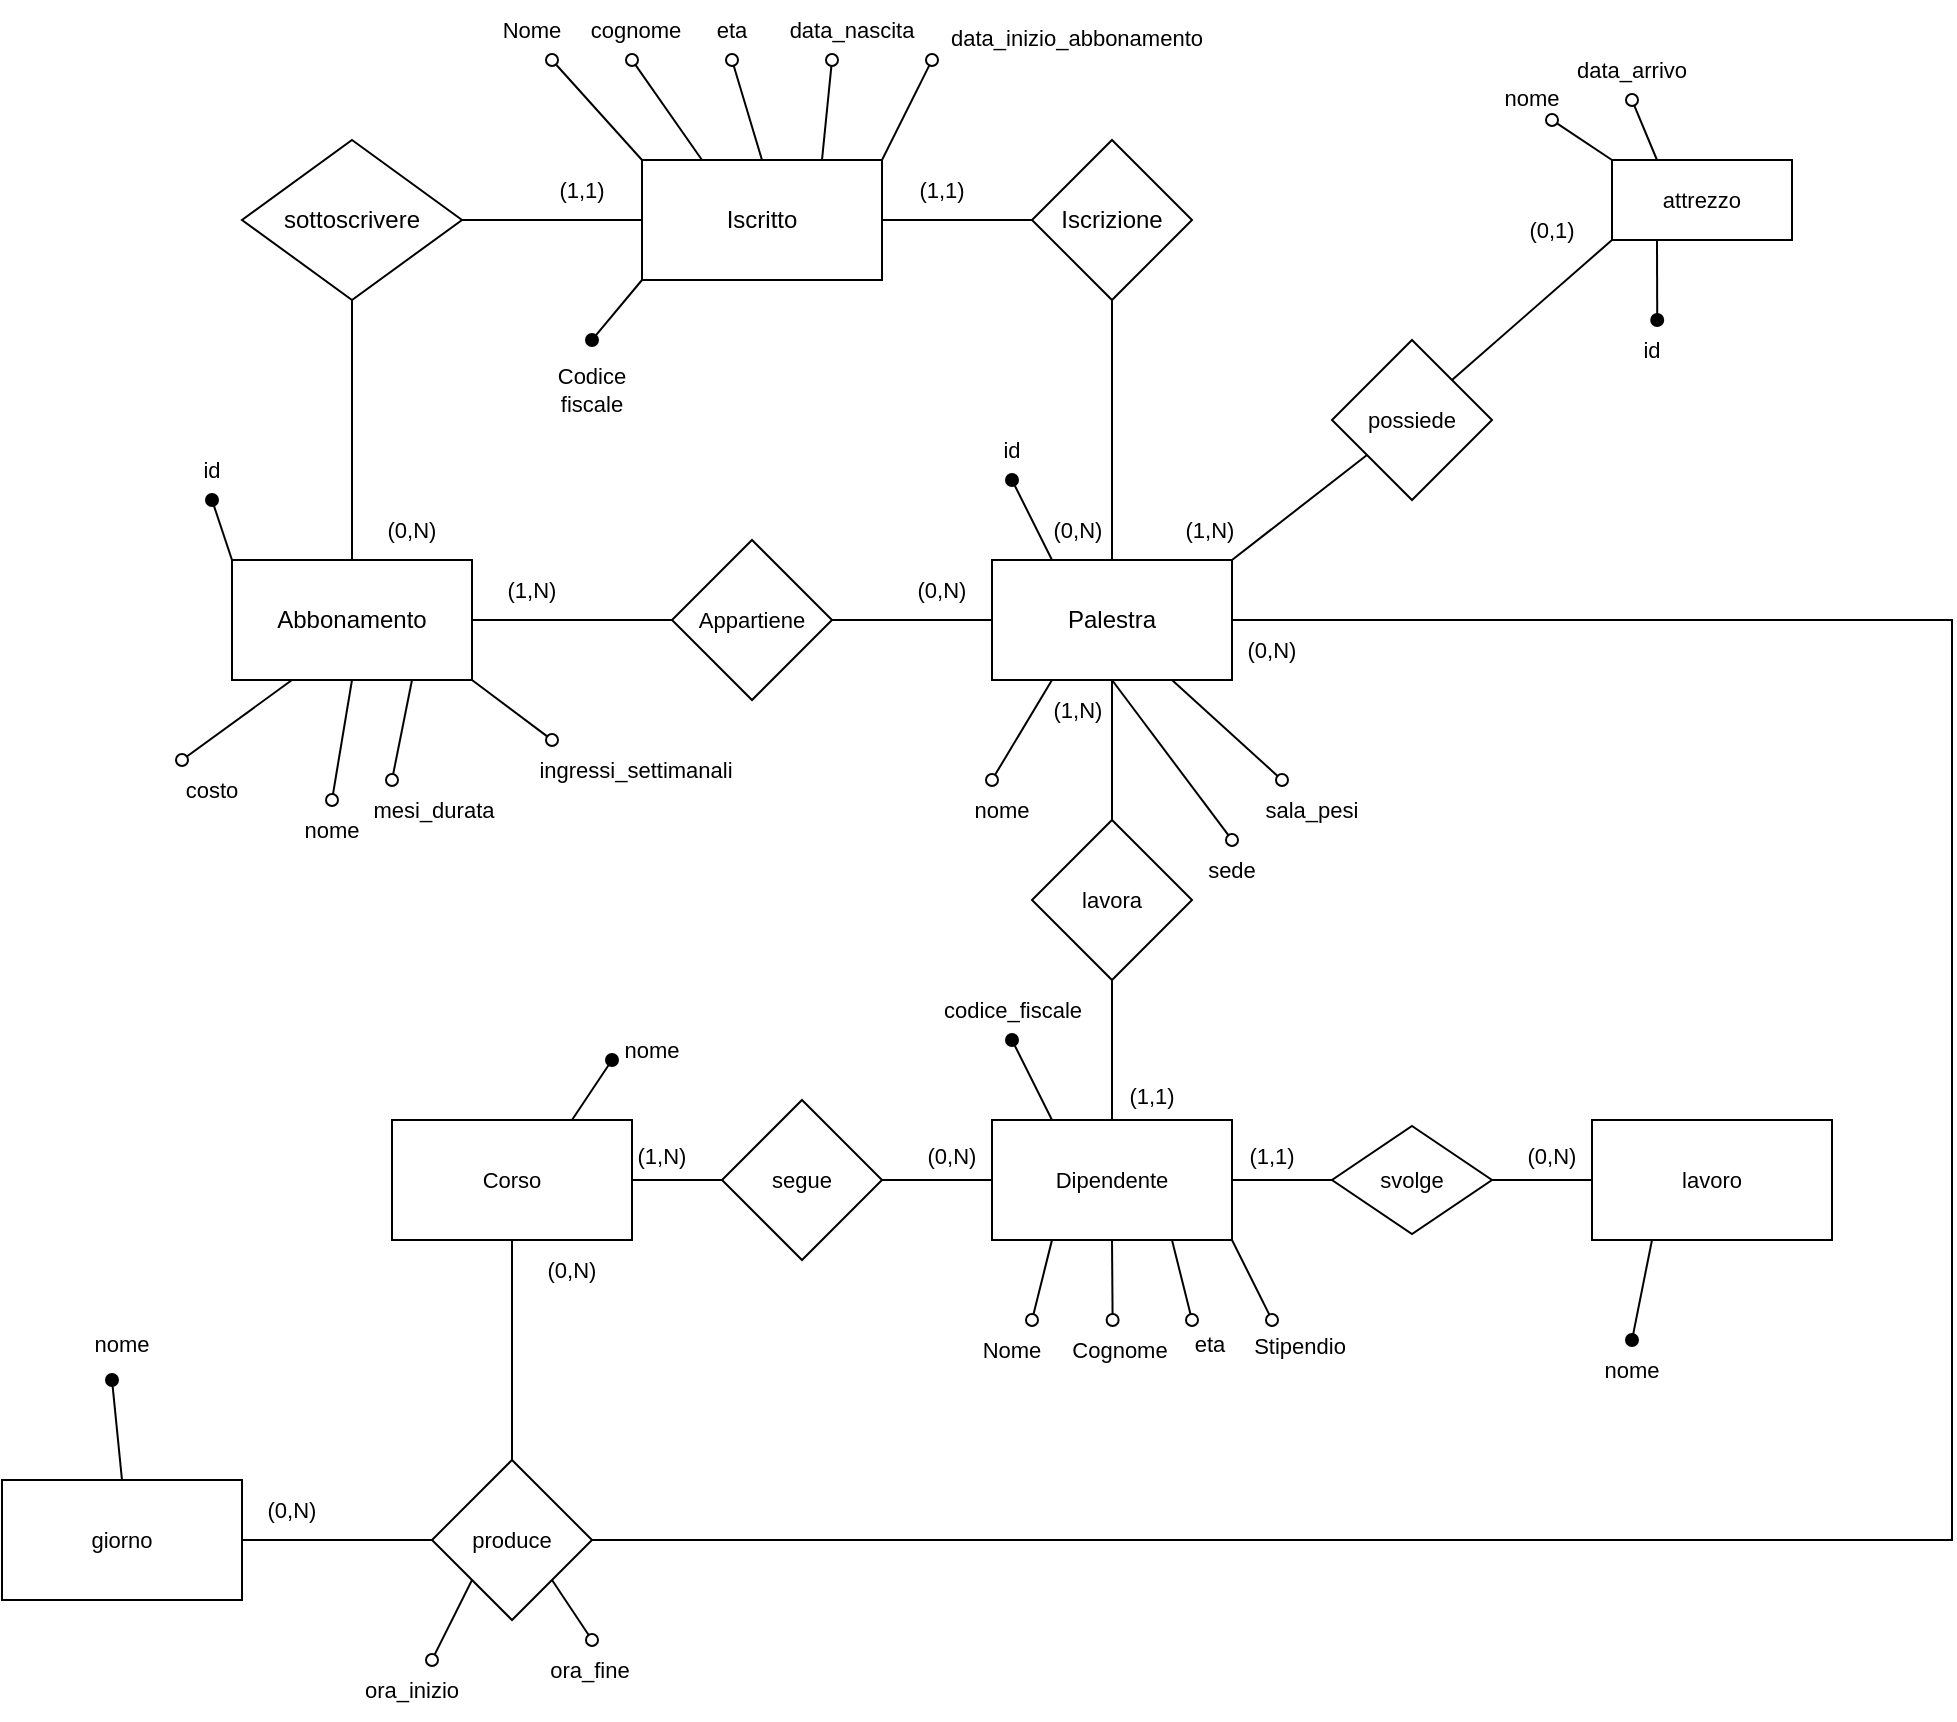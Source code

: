 <mxfile version="20.8.13" type="device"><diagram name="Page-1" id="3fQFfWbsSqfeV6-LvqqX"><mxGraphModel dx="612" dy="905" grid="1" gridSize="10" guides="1" tooltips="1" connect="1" arrows="1" fold="1" page="1" pageScale="1" pageWidth="850" pageHeight="1100" math="0" shadow="0"><root><mxCell id="0"/><mxCell id="1" parent="0"/><mxCell id="5hVPYMom1Oy6TIoJxcnM-8" style="edgeStyle=none;shape=connector;rounded=0;orthogonalLoop=1;jettySize=auto;html=1;exitX=1;exitY=0.5;exitDx=0;exitDy=0;entryX=0;entryY=0.5;entryDx=0;entryDy=0;labelBackgroundColor=default;strokeColor=default;fontFamily=Helvetica;fontSize=11;fontColor=default;startArrow=none;startFill=0;endArrow=none;endFill=0;" edge="1" parent="1" source="5hVPYMom1Oy6TIoJxcnM-1" target="5hVPYMom1Oy6TIoJxcnM-6"><mxGeometry relative="1" as="geometry"/></mxCell><mxCell id="5hVPYMom1Oy6TIoJxcnM-35" style="edgeStyle=none;shape=connector;rounded=0;orthogonalLoop=1;jettySize=auto;html=1;exitX=0;exitY=0;exitDx=0;exitDy=0;labelBackgroundColor=default;strokeColor=default;fontFamily=Helvetica;fontSize=11;fontColor=default;startArrow=none;startFill=0;endArrow=oval;endFill=0;" edge="1" parent="1" source="5hVPYMom1Oy6TIoJxcnM-1"><mxGeometry relative="1" as="geometry"><mxPoint x="340" y="160" as="targetPoint"/></mxGeometry></mxCell><mxCell id="5hVPYMom1Oy6TIoJxcnM-38" style="edgeStyle=none;shape=connector;rounded=0;orthogonalLoop=1;jettySize=auto;html=1;exitX=0.25;exitY=0;exitDx=0;exitDy=0;labelBackgroundColor=default;strokeColor=default;fontFamily=Helvetica;fontSize=11;fontColor=default;startArrow=none;startFill=0;endArrow=oval;endFill=0;" edge="1" parent="1" source="5hVPYMom1Oy6TIoJxcnM-1"><mxGeometry relative="1" as="geometry"><mxPoint x="380" y="160" as="targetPoint"/></mxGeometry></mxCell><mxCell id="5hVPYMom1Oy6TIoJxcnM-40" style="edgeStyle=none;shape=connector;rounded=0;orthogonalLoop=1;jettySize=auto;html=1;exitX=0.5;exitY=0;exitDx=0;exitDy=0;labelBackgroundColor=default;strokeColor=default;fontFamily=Helvetica;fontSize=11;fontColor=default;startArrow=none;startFill=0;endArrow=oval;endFill=0;" edge="1" parent="1" source="5hVPYMom1Oy6TIoJxcnM-1"><mxGeometry relative="1" as="geometry"><mxPoint x="430" y="160" as="targetPoint"/></mxGeometry></mxCell><mxCell id="5hVPYMom1Oy6TIoJxcnM-41" style="edgeStyle=none;shape=connector;rounded=0;orthogonalLoop=1;jettySize=auto;html=1;exitX=0.75;exitY=0;exitDx=0;exitDy=0;labelBackgroundColor=default;strokeColor=default;fontFamily=Helvetica;fontSize=11;fontColor=default;startArrow=none;startFill=0;endArrow=oval;endFill=0;" edge="1" parent="1" source="5hVPYMom1Oy6TIoJxcnM-1"><mxGeometry relative="1" as="geometry"><mxPoint x="480" y="160" as="targetPoint"/></mxGeometry></mxCell><mxCell id="5hVPYMom1Oy6TIoJxcnM-49" style="edgeStyle=none;shape=connector;rounded=0;orthogonalLoop=1;jettySize=auto;html=1;exitX=0;exitY=1;exitDx=0;exitDy=0;labelBackgroundColor=default;strokeColor=default;fontFamily=Helvetica;fontSize=11;fontColor=default;startArrow=none;startFill=0;endArrow=oval;endFill=1;" edge="1" parent="1" source="5hVPYMom1Oy6TIoJxcnM-1"><mxGeometry relative="1" as="geometry"><mxPoint x="360" y="300" as="targetPoint"/></mxGeometry></mxCell><mxCell id="5hVPYMom1Oy6TIoJxcnM-1" value="Iscritto" style="rounded=0;whiteSpace=wrap;html=1;" vertex="1" parent="1"><mxGeometry x="385" y="210" width="120" height="60" as="geometry"/></mxCell><mxCell id="5hVPYMom1Oy6TIoJxcnM-21" style="edgeStyle=none;shape=connector;rounded=0;orthogonalLoop=1;jettySize=auto;html=1;exitX=1;exitY=0.5;exitDx=0;exitDy=0;entryX=0;entryY=0.5;entryDx=0;entryDy=0;labelBackgroundColor=default;strokeColor=default;fontFamily=Helvetica;fontSize=11;fontColor=default;startArrow=none;startFill=0;endArrow=none;endFill=0;" edge="1" parent="1" source="5hVPYMom1Oy6TIoJxcnM-2" target="5hVPYMom1Oy6TIoJxcnM-62"><mxGeometry relative="1" as="geometry"><mxPoint x="220.0" y="450" as="targetPoint"/></mxGeometry></mxCell><mxCell id="5hVPYMom1Oy6TIoJxcnM-51" style="edgeStyle=none;shape=connector;rounded=0;orthogonalLoop=1;jettySize=auto;html=1;exitX=0.5;exitY=1;exitDx=0;exitDy=0;labelBackgroundColor=default;strokeColor=default;fontFamily=Helvetica;fontSize=11;fontColor=default;startArrow=none;startFill=0;endArrow=oval;endFill=0;" edge="1" parent="1" source="5hVPYMom1Oy6TIoJxcnM-2"><mxGeometry relative="1" as="geometry"><mxPoint x="230" y="530" as="targetPoint"/></mxGeometry></mxCell><mxCell id="5hVPYMom1Oy6TIoJxcnM-52" style="edgeStyle=none;shape=connector;rounded=0;orthogonalLoop=1;jettySize=auto;html=1;exitX=0.75;exitY=1;exitDx=0;exitDy=0;labelBackgroundColor=default;strokeColor=default;fontFamily=Helvetica;fontSize=11;fontColor=default;startArrow=none;startFill=0;endArrow=oval;endFill=0;" edge="1" parent="1" source="5hVPYMom1Oy6TIoJxcnM-2"><mxGeometry relative="1" as="geometry"><mxPoint x="260" y="520" as="targetPoint"/></mxGeometry></mxCell><mxCell id="5hVPYMom1Oy6TIoJxcnM-53" style="edgeStyle=none;shape=connector;rounded=0;orthogonalLoop=1;jettySize=auto;html=1;exitX=1;exitY=1;exitDx=0;exitDy=0;labelBackgroundColor=default;strokeColor=default;fontFamily=Helvetica;fontSize=11;fontColor=default;startArrow=none;startFill=0;endArrow=oval;endFill=0;" edge="1" parent="1" source="5hVPYMom1Oy6TIoJxcnM-2"><mxGeometry relative="1" as="geometry"><mxPoint x="340" y="500" as="targetPoint"/></mxGeometry></mxCell><mxCell id="5hVPYMom1Oy6TIoJxcnM-54" style="edgeStyle=none;shape=connector;rounded=0;orthogonalLoop=1;jettySize=auto;html=1;exitX=0.25;exitY=1;exitDx=0;exitDy=0;labelBackgroundColor=default;strokeColor=default;fontFamily=Helvetica;fontSize=11;fontColor=default;startArrow=none;startFill=0;endArrow=oval;endFill=0;entryX=0.25;entryY=0;entryDx=0;entryDy=0;" edge="1" parent="1" source="5hVPYMom1Oy6TIoJxcnM-2" target="5hVPYMom1Oy6TIoJxcnM-55"><mxGeometry relative="1" as="geometry"><mxPoint x="30" y="520" as="targetPoint"/></mxGeometry></mxCell><mxCell id="5hVPYMom1Oy6TIoJxcnM-59" style="edgeStyle=none;shape=connector;rounded=0;orthogonalLoop=1;jettySize=auto;html=1;exitX=0;exitY=0;exitDx=0;exitDy=0;labelBackgroundColor=default;strokeColor=default;fontFamily=Helvetica;fontSize=11;fontColor=default;startArrow=none;startFill=0;endArrow=oval;endFill=1;" edge="1" parent="1" source="5hVPYMom1Oy6TIoJxcnM-2"><mxGeometry relative="1" as="geometry"><mxPoint x="170" y="380" as="targetPoint"/></mxGeometry></mxCell><mxCell id="5hVPYMom1Oy6TIoJxcnM-2" value="&lt;div&gt;Abbonamento&lt;/div&gt;" style="rounded=0;whiteSpace=wrap;html=1;" vertex="1" parent="1"><mxGeometry x="180" y="410" width="120" height="60" as="geometry"/></mxCell><mxCell id="5hVPYMom1Oy6TIoJxcnM-64" style="edgeStyle=none;shape=connector;rounded=0;orthogonalLoop=1;jettySize=auto;html=1;exitX=0.5;exitY=1;exitDx=0;exitDy=0;labelBackgroundColor=default;strokeColor=default;fontFamily=Helvetica;fontSize=11;fontColor=default;startArrow=none;startFill=0;endArrow=oval;endFill=0;entryX=0.5;entryY=0;entryDx=0;entryDy=0;" edge="1" parent="1" source="5hVPYMom1Oy6TIoJxcnM-3" target="5hVPYMom1Oy6TIoJxcnM-65"><mxGeometry relative="1" as="geometry"><mxPoint x="620" y="520" as="targetPoint"/></mxGeometry></mxCell><mxCell id="5hVPYMom1Oy6TIoJxcnM-66" style="edgeStyle=none;shape=connector;rounded=0;orthogonalLoop=1;jettySize=auto;html=1;exitX=0.75;exitY=1;exitDx=0;exitDy=0;labelBackgroundColor=default;strokeColor=default;fontFamily=Helvetica;fontSize=11;fontColor=default;startArrow=none;startFill=0;endArrow=oval;endFill=0;entryX=0.25;entryY=0;entryDx=0;entryDy=0;" edge="1" parent="1" source="5hVPYMom1Oy6TIoJxcnM-3" target="5hVPYMom1Oy6TIoJxcnM-67"><mxGeometry relative="1" as="geometry"><mxPoint x="660" y="520" as="targetPoint"/></mxGeometry></mxCell><mxCell id="5hVPYMom1Oy6TIoJxcnM-68" style="edgeStyle=none;shape=connector;rounded=0;orthogonalLoop=1;jettySize=auto;html=1;exitX=0.25;exitY=1;exitDx=0;exitDy=0;labelBackgroundColor=default;strokeColor=default;fontFamily=Helvetica;fontSize=11;fontColor=default;startArrow=none;startFill=0;endArrow=oval;endFill=0;" edge="1" parent="1" source="5hVPYMom1Oy6TIoJxcnM-3"><mxGeometry relative="1" as="geometry"><mxPoint x="560" y="520" as="targetPoint"/></mxGeometry></mxCell><mxCell id="5hVPYMom1Oy6TIoJxcnM-70" style="edgeStyle=none;shape=connector;rounded=0;orthogonalLoop=1;jettySize=auto;html=1;exitX=0.25;exitY=0;exitDx=0;exitDy=0;labelBackgroundColor=default;strokeColor=default;fontFamily=Helvetica;fontSize=11;fontColor=default;startArrow=none;startFill=0;endArrow=oval;endFill=1;" edge="1" parent="1" source="5hVPYMom1Oy6TIoJxcnM-3"><mxGeometry relative="1" as="geometry"><mxPoint x="570" y="370" as="targetPoint"/></mxGeometry></mxCell><mxCell id="5hVPYMom1Oy6TIoJxcnM-111" style="edgeStyle=none;shape=connector;rounded=0;orthogonalLoop=1;jettySize=auto;html=1;exitX=1;exitY=0.5;exitDx=0;exitDy=0;entryX=1;entryY=0.5;entryDx=0;entryDy=0;labelBackgroundColor=default;strokeColor=default;fontFamily=Helvetica;fontSize=11;fontColor=default;startArrow=none;startFill=0;endArrow=none;endFill=0;" edge="1" parent="1" source="5hVPYMom1Oy6TIoJxcnM-3" target="5hVPYMom1Oy6TIoJxcnM-110"><mxGeometry relative="1" as="geometry"><Array as="points"><mxPoint x="1040" y="440"/><mxPoint x="1040" y="900"/></Array></mxGeometry></mxCell><mxCell id="5hVPYMom1Oy6TIoJxcnM-3" value="&lt;div&gt;Palestra&lt;/div&gt;" style="rounded=0;whiteSpace=wrap;html=1;" vertex="1" parent="1"><mxGeometry x="560" y="410" width="120" height="60" as="geometry"/></mxCell><mxCell id="5hVPYMom1Oy6TIoJxcnM-7" style="rounded=0;orthogonalLoop=1;jettySize=auto;html=1;exitX=0.5;exitY=1;exitDx=0;exitDy=0;entryX=0.5;entryY=0;entryDx=0;entryDy=0;endArrow=none;endFill=0;startArrow=none;startFill=0;" edge="1" parent="1" source="5hVPYMom1Oy6TIoJxcnM-6" target="5hVPYMom1Oy6TIoJxcnM-3"><mxGeometry relative="1" as="geometry"/></mxCell><mxCell id="5hVPYMom1Oy6TIoJxcnM-6" value="&lt;div&gt;Iscrizione&lt;/div&gt;" style="rhombus;whiteSpace=wrap;html=1;" vertex="1" parent="1"><mxGeometry x="580" y="200" width="80" height="80" as="geometry"/></mxCell><mxCell id="5hVPYMom1Oy6TIoJxcnM-19" style="edgeStyle=none;shape=connector;rounded=0;orthogonalLoop=1;jettySize=auto;html=1;exitX=1;exitY=0.5;exitDx=0;exitDy=0;entryX=0;entryY=0.5;entryDx=0;entryDy=0;labelBackgroundColor=default;strokeColor=default;fontFamily=Helvetica;fontSize=11;fontColor=default;startArrow=none;startFill=0;endArrow=none;endFill=0;" edge="1" parent="1" source="5hVPYMom1Oy6TIoJxcnM-9" target="5hVPYMom1Oy6TIoJxcnM-1"><mxGeometry relative="1" as="geometry"/></mxCell><mxCell id="5hVPYMom1Oy6TIoJxcnM-20" style="edgeStyle=none;shape=connector;rounded=0;orthogonalLoop=1;jettySize=auto;html=1;exitX=0.5;exitY=1;exitDx=0;exitDy=0;entryX=0.5;entryY=0;entryDx=0;entryDy=0;labelBackgroundColor=default;strokeColor=default;fontFamily=Helvetica;fontSize=11;fontColor=default;startArrow=none;startFill=0;endArrow=none;endFill=0;" edge="1" parent="1" source="5hVPYMom1Oy6TIoJxcnM-9" target="5hVPYMom1Oy6TIoJxcnM-2"><mxGeometry relative="1" as="geometry"/></mxCell><mxCell id="5hVPYMom1Oy6TIoJxcnM-9" value="sottoscrivere" style="rhombus;whiteSpace=wrap;html=1;" vertex="1" parent="1"><mxGeometry x="185" y="200" width="110" height="80" as="geometry"/></mxCell><mxCell id="5hVPYMom1Oy6TIoJxcnM-24" style="edgeStyle=none;shape=connector;rounded=0;orthogonalLoop=1;jettySize=auto;html=1;exitX=1;exitY=0.5;exitDx=0;exitDy=0;entryX=0;entryY=0.5;entryDx=0;entryDy=0;labelBackgroundColor=default;strokeColor=default;fontFamily=Helvetica;fontSize=11;fontColor=default;startArrow=none;startFill=0;endArrow=none;endFill=0;" edge="1" parent="1" source="5hVPYMom1Oy6TIoJxcnM-62" target="5hVPYMom1Oy6TIoJxcnM-3"><mxGeometry relative="1" as="geometry"><mxPoint x="670" y="450" as="sourcePoint"/></mxGeometry></mxCell><mxCell id="5hVPYMom1Oy6TIoJxcnM-27" value="&lt;div&gt;(1,1)&lt;/div&gt;" style="text;html=1;strokeColor=none;fillColor=none;align=center;verticalAlign=middle;whiteSpace=wrap;rounded=0;fontSize=11;fontFamily=Helvetica;fontColor=default;" vertex="1" parent="1"><mxGeometry x="325" y="210" width="60" height="30" as="geometry"/></mxCell><mxCell id="5hVPYMom1Oy6TIoJxcnM-28" value="&lt;div&gt;(0,N)&lt;/div&gt;" style="text;html=1;strokeColor=none;fillColor=none;align=center;verticalAlign=middle;whiteSpace=wrap;rounded=0;fontSize=11;fontFamily=Helvetica;fontColor=default;" vertex="1" parent="1"><mxGeometry x="240" y="380" width="60" height="30" as="geometry"/></mxCell><mxCell id="5hVPYMom1Oy6TIoJxcnM-30" value="&lt;div&gt;(1,N)&lt;/div&gt;" style="text;html=1;strokeColor=none;fillColor=none;align=center;verticalAlign=middle;whiteSpace=wrap;rounded=0;fontSize=11;fontFamily=Helvetica;fontColor=default;" vertex="1" parent="1"><mxGeometry x="300" y="410" width="60" height="30" as="geometry"/></mxCell><mxCell id="5hVPYMom1Oy6TIoJxcnM-32" value="&lt;div&gt;(0,N)&lt;/div&gt;" style="text;html=1;strokeColor=none;fillColor=none;align=center;verticalAlign=middle;whiteSpace=wrap;rounded=0;fontSize=11;fontFamily=Helvetica;fontColor=default;" vertex="1" parent="1"><mxGeometry x="505" y="410" width="60" height="30" as="geometry"/></mxCell><mxCell id="5hVPYMom1Oy6TIoJxcnM-33" value="&lt;div&gt;(0,N)&lt;/div&gt;" style="text;html=1;strokeColor=none;fillColor=none;align=center;verticalAlign=middle;whiteSpace=wrap;rounded=0;fontSize=11;fontFamily=Helvetica;fontColor=default;" vertex="1" parent="1"><mxGeometry x="572.5" y="380" width="60" height="30" as="geometry"/></mxCell><mxCell id="5hVPYMom1Oy6TIoJxcnM-42" style="edgeStyle=none;shape=connector;rounded=0;orthogonalLoop=1;jettySize=auto;html=1;exitX=0;exitY=0;exitDx=0;exitDy=0;labelBackgroundColor=default;strokeColor=default;fontFamily=Helvetica;fontSize=11;fontColor=default;startArrow=none;startFill=0;endArrow=oval;endFill=0;" edge="1" parent="1" source="5hVPYMom1Oy6TIoJxcnM-34"><mxGeometry relative="1" as="geometry"><mxPoint x="530" y="160" as="targetPoint"/></mxGeometry></mxCell><mxCell id="5hVPYMom1Oy6TIoJxcnM-34" value="&lt;div&gt;(1,1)&lt;/div&gt;" style="text;html=1;strokeColor=none;fillColor=none;align=center;verticalAlign=middle;whiteSpace=wrap;rounded=0;fontSize=11;fontFamily=Helvetica;fontColor=default;" vertex="1" parent="1"><mxGeometry x="505" y="210" width="60" height="30" as="geometry"/></mxCell><mxCell id="5hVPYMom1Oy6TIoJxcnM-37" value="Nome" style="text;html=1;strokeColor=none;fillColor=none;align=center;verticalAlign=middle;whiteSpace=wrap;rounded=0;fontSize=11;fontFamily=Helvetica;fontColor=default;" vertex="1" parent="1"><mxGeometry x="300" y="130" width="60" height="30" as="geometry"/></mxCell><mxCell id="5hVPYMom1Oy6TIoJxcnM-39" value="&lt;div&gt;cognome&lt;/div&gt;" style="text;html=1;strokeColor=none;fillColor=none;align=center;verticalAlign=middle;whiteSpace=wrap;rounded=0;fontSize=11;fontFamily=Helvetica;fontColor=default;" vertex="1" parent="1"><mxGeometry x="352" y="130" width="60" height="30" as="geometry"/></mxCell><mxCell id="5hVPYMom1Oy6TIoJxcnM-46" value="&lt;div&gt;eta&lt;/div&gt;" style="text;html=1;strokeColor=none;fillColor=none;align=center;verticalAlign=middle;whiteSpace=wrap;rounded=0;fontSize=11;fontFamily=Helvetica;fontColor=default;" vertex="1" parent="1"><mxGeometry x="400" y="130" width="60" height="30" as="geometry"/></mxCell><mxCell id="5hVPYMom1Oy6TIoJxcnM-47" value="&lt;div&gt;data_nascita&lt;/div&gt;" style="text;html=1;strokeColor=none;fillColor=none;align=center;verticalAlign=middle;whiteSpace=wrap;rounded=0;fontSize=11;fontFamily=Helvetica;fontColor=default;" vertex="1" parent="1"><mxGeometry x="460" y="130" width="60" height="30" as="geometry"/></mxCell><mxCell id="5hVPYMom1Oy6TIoJxcnM-48" value="data_inizio_abbonamento" style="text;html=1;strokeColor=none;fillColor=none;align=center;verticalAlign=middle;whiteSpace=wrap;rounded=0;fontSize=11;fontFamily=Helvetica;fontColor=default;" vertex="1" parent="1"><mxGeometry x="535" y="134" width="135" height="30" as="geometry"/></mxCell><mxCell id="5hVPYMom1Oy6TIoJxcnM-50" value="Codice fiscale" style="text;html=1;strokeColor=none;fillColor=none;align=center;verticalAlign=middle;whiteSpace=wrap;rounded=0;fontSize=11;fontFamily=Helvetica;fontColor=default;" vertex="1" parent="1"><mxGeometry x="330" y="310" width="60" height="30" as="geometry"/></mxCell><mxCell id="5hVPYMom1Oy6TIoJxcnM-55" value="&lt;div&gt;costo&lt;/div&gt;" style="text;html=1;strokeColor=none;fillColor=none;align=center;verticalAlign=middle;whiteSpace=wrap;rounded=0;fontSize=11;fontFamily=Helvetica;fontColor=default;" vertex="1" parent="1"><mxGeometry x="140" y="510" width="60" height="30" as="geometry"/></mxCell><mxCell id="5hVPYMom1Oy6TIoJxcnM-56" value="nome" style="text;html=1;strokeColor=none;fillColor=none;align=center;verticalAlign=middle;whiteSpace=wrap;rounded=0;fontSize=11;fontFamily=Helvetica;fontColor=default;" vertex="1" parent="1"><mxGeometry x="200" y="530" width="60" height="30" as="geometry"/></mxCell><mxCell id="5hVPYMom1Oy6TIoJxcnM-57" value="mesi_durata" style="text;html=1;strokeColor=none;fillColor=none;align=center;verticalAlign=middle;whiteSpace=wrap;rounded=0;fontSize=11;fontFamily=Helvetica;fontColor=default;" vertex="1" parent="1"><mxGeometry x="242" y="520" width="78" height="30" as="geometry"/></mxCell><mxCell id="5hVPYMom1Oy6TIoJxcnM-58" value="ingressi_settimanali" style="text;html=1;strokeColor=none;fillColor=none;align=center;verticalAlign=middle;whiteSpace=wrap;rounded=0;fontSize=11;fontFamily=Helvetica;fontColor=default;" vertex="1" parent="1"><mxGeometry x="329" y="500" width="106" height="30" as="geometry"/></mxCell><mxCell id="5hVPYMom1Oy6TIoJxcnM-61" value="id" style="text;html=1;strokeColor=none;fillColor=none;align=center;verticalAlign=middle;whiteSpace=wrap;rounded=0;fontSize=11;fontFamily=Helvetica;fontColor=default;" vertex="1" parent="1"><mxGeometry x="140" y="350" width="60" height="30" as="geometry"/></mxCell><mxCell id="5hVPYMom1Oy6TIoJxcnM-62" value="Appartiene" style="rhombus;whiteSpace=wrap;html=1;fontFamily=Helvetica;fontSize=11;fontColor=default;" vertex="1" parent="1"><mxGeometry x="400" y="400" width="80" height="80" as="geometry"/></mxCell><mxCell id="5hVPYMom1Oy6TIoJxcnM-65" value="sede" style="text;html=1;strokeColor=none;fillColor=none;align=center;verticalAlign=middle;whiteSpace=wrap;rounded=0;fontSize=11;fontFamily=Helvetica;fontColor=default;" vertex="1" parent="1"><mxGeometry x="650" y="550" width="60" height="30" as="geometry"/></mxCell><mxCell id="5hVPYMom1Oy6TIoJxcnM-67" value="sala_pesi" style="text;html=1;strokeColor=none;fillColor=none;align=center;verticalAlign=middle;whiteSpace=wrap;rounded=0;fontSize=11;fontFamily=Helvetica;fontColor=default;" vertex="1" parent="1"><mxGeometry x="690" y="520" width="60" height="30" as="geometry"/></mxCell><mxCell id="5hVPYMom1Oy6TIoJxcnM-69" value="nome" style="text;html=1;strokeColor=none;fillColor=none;align=center;verticalAlign=middle;whiteSpace=wrap;rounded=0;fontSize=11;fontFamily=Helvetica;fontColor=default;" vertex="1" parent="1"><mxGeometry x="535" y="520" width="60" height="30" as="geometry"/></mxCell><mxCell id="5hVPYMom1Oy6TIoJxcnM-71" value="id" style="text;html=1;strokeColor=none;fillColor=none;align=center;verticalAlign=middle;whiteSpace=wrap;rounded=0;fontSize=11;fontFamily=Helvetica;fontColor=default;" vertex="1" parent="1"><mxGeometry x="540" y="340" width="60" height="30" as="geometry"/></mxCell><mxCell id="5hVPYMom1Oy6TIoJxcnM-81" style="edgeStyle=none;shape=connector;rounded=0;orthogonalLoop=1;jettySize=auto;html=1;exitX=1;exitY=0.5;exitDx=0;exitDy=0;entryX=0;entryY=0.5;entryDx=0;entryDy=0;labelBackgroundColor=default;strokeColor=default;fontFamily=Helvetica;fontSize=11;fontColor=default;startArrow=none;startFill=0;endArrow=none;endFill=0;" edge="1" parent="1" source="5hVPYMom1Oy6TIoJxcnM-72" target="5hVPYMom1Oy6TIoJxcnM-74"><mxGeometry relative="1" as="geometry"/></mxCell><mxCell id="5hVPYMom1Oy6TIoJxcnM-89" style="edgeStyle=none;shape=connector;rounded=0;orthogonalLoop=1;jettySize=auto;html=1;exitX=0.25;exitY=0;exitDx=0;exitDy=0;labelBackgroundColor=default;strokeColor=default;fontFamily=Helvetica;fontSize=11;fontColor=default;startArrow=none;startFill=0;endArrow=oval;endFill=1;" edge="1" parent="1" source="5hVPYMom1Oy6TIoJxcnM-72"><mxGeometry relative="1" as="geometry"><mxPoint x="570" y="650.0" as="targetPoint"/></mxGeometry></mxCell><mxCell id="5hVPYMom1Oy6TIoJxcnM-95" style="edgeStyle=none;shape=connector;rounded=0;orthogonalLoop=1;jettySize=auto;html=1;exitX=0.5;exitY=0;exitDx=0;exitDy=0;entryX=0.5;entryY=1;entryDx=0;entryDy=0;labelBackgroundColor=default;strokeColor=default;fontFamily=Helvetica;fontSize=11;fontColor=default;startArrow=none;startFill=0;endArrow=none;endFill=0;" edge="1" parent="1" source="5hVPYMom1Oy6TIoJxcnM-72" target="5hVPYMom1Oy6TIoJxcnM-94"><mxGeometry relative="1" as="geometry"/></mxCell><mxCell id="5hVPYMom1Oy6TIoJxcnM-101" style="edgeStyle=none;shape=connector;rounded=0;orthogonalLoop=1;jettySize=auto;html=1;exitX=0.25;exitY=1;exitDx=0;exitDy=0;labelBackgroundColor=default;strokeColor=default;fontFamily=Helvetica;fontSize=11;fontColor=default;startArrow=none;startFill=0;endArrow=oval;endFill=0;" edge="1" parent="1" source="5hVPYMom1Oy6TIoJxcnM-72"><mxGeometry relative="1" as="geometry"><mxPoint x="580" y="790.0" as="targetPoint"/></mxGeometry></mxCell><mxCell id="5hVPYMom1Oy6TIoJxcnM-102" style="edgeStyle=none;shape=connector;rounded=0;orthogonalLoop=1;jettySize=auto;html=1;exitX=0.5;exitY=1;exitDx=0;exitDy=0;labelBackgroundColor=default;strokeColor=default;fontFamily=Helvetica;fontSize=11;fontColor=default;startArrow=none;startFill=0;endArrow=oval;endFill=0;" edge="1" parent="1" source="5hVPYMom1Oy6TIoJxcnM-72"><mxGeometry relative="1" as="geometry"><mxPoint x="620.308" y="790.0" as="targetPoint"/></mxGeometry></mxCell><mxCell id="5hVPYMom1Oy6TIoJxcnM-103" style="edgeStyle=none;shape=connector;rounded=0;orthogonalLoop=1;jettySize=auto;html=1;exitX=0.75;exitY=1;exitDx=0;exitDy=0;labelBackgroundColor=default;strokeColor=default;fontFamily=Helvetica;fontSize=11;fontColor=default;startArrow=none;startFill=0;endArrow=oval;endFill=0;" edge="1" parent="1" source="5hVPYMom1Oy6TIoJxcnM-72"><mxGeometry relative="1" as="geometry"><mxPoint x="660" y="790.0" as="targetPoint"/></mxGeometry></mxCell><mxCell id="5hVPYMom1Oy6TIoJxcnM-104" style="edgeStyle=none;shape=connector;rounded=0;orthogonalLoop=1;jettySize=auto;html=1;exitX=1;exitY=1;exitDx=0;exitDy=0;labelBackgroundColor=default;strokeColor=default;fontFamily=Helvetica;fontSize=11;fontColor=default;startArrow=none;startFill=0;endArrow=oval;endFill=0;" edge="1" parent="1" source="5hVPYMom1Oy6TIoJxcnM-72"><mxGeometry relative="1" as="geometry"><mxPoint x="700" y="790.0" as="targetPoint"/></mxGeometry></mxCell><mxCell id="5hVPYMom1Oy6TIoJxcnM-72" value="Dipendente" style="rounded=0;whiteSpace=wrap;html=1;fontFamily=Helvetica;fontSize=11;fontColor=default;" vertex="1" parent="1"><mxGeometry x="560" y="690" width="120" height="60" as="geometry"/></mxCell><mxCell id="5hVPYMom1Oy6TIoJxcnM-90" style="edgeStyle=none;shape=connector;rounded=0;orthogonalLoop=1;jettySize=auto;html=1;exitX=0.25;exitY=1;exitDx=0;exitDy=0;labelBackgroundColor=default;strokeColor=default;fontFamily=Helvetica;fontSize=11;fontColor=default;startArrow=none;startFill=0;endArrow=oval;endFill=1;" edge="1" parent="1" source="5hVPYMom1Oy6TIoJxcnM-73"><mxGeometry relative="1" as="geometry"><mxPoint x="880.0" y="800.0" as="targetPoint"/></mxGeometry></mxCell><mxCell id="5hVPYMom1Oy6TIoJxcnM-73" value="lavoro" style="rounded=0;whiteSpace=wrap;html=1;fontFamily=Helvetica;fontSize=11;fontColor=default;" vertex="1" parent="1"><mxGeometry x="860" y="690" width="120" height="60" as="geometry"/></mxCell><mxCell id="5hVPYMom1Oy6TIoJxcnM-82" style="edgeStyle=none;shape=connector;rounded=0;orthogonalLoop=1;jettySize=auto;html=1;exitX=1;exitY=0.5;exitDx=0;exitDy=0;entryX=0;entryY=0.5;entryDx=0;entryDy=0;labelBackgroundColor=default;strokeColor=default;fontFamily=Helvetica;fontSize=11;fontColor=default;startArrow=none;startFill=0;endArrow=none;endFill=0;" edge="1" parent="1" source="5hVPYMom1Oy6TIoJxcnM-74" target="5hVPYMom1Oy6TIoJxcnM-73"><mxGeometry relative="1" as="geometry"/></mxCell><mxCell id="5hVPYMom1Oy6TIoJxcnM-74" value="svolge" style="rhombus;whiteSpace=wrap;html=1;fontFamily=Helvetica;fontSize=11;fontColor=default;" vertex="1" parent="1"><mxGeometry x="730" y="693" width="80" height="54" as="geometry"/></mxCell><mxCell id="5hVPYMom1Oy6TIoJxcnM-80" style="edgeStyle=none;shape=connector;rounded=0;orthogonalLoop=1;jettySize=auto;html=1;exitX=1;exitY=0.5;exitDx=0;exitDy=0;entryX=0;entryY=0.5;entryDx=0;entryDy=0;labelBackgroundColor=default;strokeColor=default;fontFamily=Helvetica;fontSize=11;fontColor=default;startArrow=none;startFill=0;endArrow=none;endFill=0;" edge="1" parent="1" source="5hVPYMom1Oy6TIoJxcnM-75" target="5hVPYMom1Oy6TIoJxcnM-78"><mxGeometry relative="1" as="geometry"/></mxCell><mxCell id="5hVPYMom1Oy6TIoJxcnM-87" style="edgeStyle=none;shape=connector;rounded=0;orthogonalLoop=1;jettySize=auto;html=1;exitX=0.75;exitY=0;exitDx=0;exitDy=0;labelBackgroundColor=default;strokeColor=default;fontFamily=Helvetica;fontSize=11;fontColor=default;startArrow=none;startFill=0;endArrow=oval;endFill=1;" edge="1" parent="1" source="5hVPYMom1Oy6TIoJxcnM-75"><mxGeometry relative="1" as="geometry"><mxPoint x="370" y="660.0" as="targetPoint"/></mxGeometry></mxCell><mxCell id="5hVPYMom1Oy6TIoJxcnM-75" value="Corso" style="rounded=0;whiteSpace=wrap;html=1;fontFamily=Helvetica;fontSize=11;fontColor=default;" vertex="1" parent="1"><mxGeometry x="260" y="690" width="120" height="60" as="geometry"/></mxCell><mxCell id="5hVPYMom1Oy6TIoJxcnM-79" style="edgeStyle=none;shape=connector;rounded=0;orthogonalLoop=1;jettySize=auto;html=1;exitX=1;exitY=0.5;exitDx=0;exitDy=0;entryX=0;entryY=0.5;entryDx=0;entryDy=0;labelBackgroundColor=default;strokeColor=default;fontFamily=Helvetica;fontSize=11;fontColor=default;startArrow=none;startFill=0;endArrow=none;endFill=0;" edge="1" parent="1" source="5hVPYMom1Oy6TIoJxcnM-78" target="5hVPYMom1Oy6TIoJxcnM-72"><mxGeometry relative="1" as="geometry"/></mxCell><mxCell id="5hVPYMom1Oy6TIoJxcnM-78" value="segue" style="rhombus;whiteSpace=wrap;html=1;fontFamily=Helvetica;fontSize=11;fontColor=default;" vertex="1" parent="1"><mxGeometry x="425" y="680" width="80" height="80" as="geometry"/></mxCell><mxCell id="5hVPYMom1Oy6TIoJxcnM-83" value="&lt;div&gt;(0,N)&lt;/div&gt;" style="text;html=1;strokeColor=none;fillColor=none;align=center;verticalAlign=middle;whiteSpace=wrap;rounded=0;fontSize=11;fontFamily=Helvetica;fontColor=default;" vertex="1" parent="1"><mxGeometry x="510" y="693" width="60" height="30" as="geometry"/></mxCell><mxCell id="5hVPYMom1Oy6TIoJxcnM-84" value="&lt;div&gt;(1,N)&lt;/div&gt;" style="text;html=1;strokeColor=none;fillColor=none;align=center;verticalAlign=middle;whiteSpace=wrap;rounded=0;fontSize=11;fontFamily=Helvetica;fontColor=default;" vertex="1" parent="1"><mxGeometry x="365" y="693" width="60" height="30" as="geometry"/></mxCell><mxCell id="5hVPYMom1Oy6TIoJxcnM-85" value="&lt;div&gt;(0,N)&lt;/div&gt;" style="text;html=1;strokeColor=none;fillColor=none;align=center;verticalAlign=middle;whiteSpace=wrap;rounded=0;fontSize=11;fontFamily=Helvetica;fontColor=default;" vertex="1" parent="1"><mxGeometry x="810" y="693" width="60" height="30" as="geometry"/></mxCell><mxCell id="5hVPYMom1Oy6TIoJxcnM-86" value="&lt;div&gt;(1,1)&lt;/div&gt;" style="text;html=1;strokeColor=none;fillColor=none;align=center;verticalAlign=middle;whiteSpace=wrap;rounded=0;fontSize=11;fontFamily=Helvetica;fontColor=default;" vertex="1" parent="1"><mxGeometry x="670" y="693" width="60" height="30" as="geometry"/></mxCell><mxCell id="5hVPYMom1Oy6TIoJxcnM-88" value="nome" style="text;html=1;strokeColor=none;fillColor=none;align=center;verticalAlign=middle;whiteSpace=wrap;rounded=0;fontSize=11;fontFamily=Helvetica;fontColor=default;" vertex="1" parent="1"><mxGeometry x="360" y="640" width="60" height="30" as="geometry"/></mxCell><mxCell id="5hVPYMom1Oy6TIoJxcnM-92" value="nome" style="text;html=1;strokeColor=none;fillColor=none;align=center;verticalAlign=middle;whiteSpace=wrap;rounded=0;fontSize=11;fontFamily=Helvetica;fontColor=default;" vertex="1" parent="1"><mxGeometry x="850" y="800" width="60" height="30" as="geometry"/></mxCell><mxCell id="5hVPYMom1Oy6TIoJxcnM-93" value="codice_fiscale" style="text;html=1;strokeColor=none;fillColor=none;align=center;verticalAlign=middle;whiteSpace=wrap;rounded=0;fontSize=11;fontFamily=Helvetica;fontColor=default;" vertex="1" parent="1"><mxGeometry x="527.5" y="620" width="85" height="30" as="geometry"/></mxCell><mxCell id="5hVPYMom1Oy6TIoJxcnM-96" style="edgeStyle=none;shape=connector;rounded=0;orthogonalLoop=1;jettySize=auto;html=1;exitX=0.5;exitY=0;exitDx=0;exitDy=0;labelBackgroundColor=default;strokeColor=default;fontFamily=Helvetica;fontSize=11;fontColor=default;startArrow=none;startFill=0;endArrow=none;endFill=0;" edge="1" parent="1" source="5hVPYMom1Oy6TIoJxcnM-94" target="5hVPYMom1Oy6TIoJxcnM-3"><mxGeometry relative="1" as="geometry"/></mxCell><mxCell id="5hVPYMom1Oy6TIoJxcnM-94" value="lavora" style="rhombus;whiteSpace=wrap;html=1;fontFamily=Helvetica;fontSize=11;fontColor=default;" vertex="1" parent="1"><mxGeometry x="580" y="540" width="80" height="80" as="geometry"/></mxCell><mxCell id="5hVPYMom1Oy6TIoJxcnM-97" value="&lt;div&gt;(1,1)&lt;/div&gt;" style="text;html=1;strokeColor=none;fillColor=none;align=center;verticalAlign=middle;whiteSpace=wrap;rounded=0;fontSize=11;fontFamily=Helvetica;fontColor=default;" vertex="1" parent="1"><mxGeometry x="610" y="663" width="60" height="30" as="geometry"/></mxCell><mxCell id="5hVPYMom1Oy6TIoJxcnM-98" value="&lt;div&gt;(1,N)&lt;/div&gt;" style="text;html=1;strokeColor=none;fillColor=none;align=center;verticalAlign=middle;whiteSpace=wrap;rounded=0;fontSize=11;fontFamily=Helvetica;fontColor=default;" vertex="1" parent="1"><mxGeometry x="572.5" y="470" width="60" height="30" as="geometry"/></mxCell><mxCell id="5hVPYMom1Oy6TIoJxcnM-105" value="Nome" style="text;html=1;strokeColor=none;fillColor=none;align=center;verticalAlign=middle;whiteSpace=wrap;rounded=0;fontSize=11;fontFamily=Helvetica;fontColor=default;" vertex="1" parent="1"><mxGeometry x="540" y="790" width="60" height="30" as="geometry"/></mxCell><mxCell id="5hVPYMom1Oy6TIoJxcnM-106" value="Cognome" style="text;html=1;strokeColor=none;fillColor=none;align=center;verticalAlign=middle;whiteSpace=wrap;rounded=0;fontSize=11;fontFamily=Helvetica;fontColor=default;" vertex="1" parent="1"><mxGeometry x="594" y="790" width="60" height="30" as="geometry"/></mxCell><mxCell id="5hVPYMom1Oy6TIoJxcnM-107" value="eta" style="text;html=1;strokeColor=none;fillColor=none;align=center;verticalAlign=middle;whiteSpace=wrap;rounded=0;fontSize=11;fontFamily=Helvetica;fontColor=default;" vertex="1" parent="1"><mxGeometry x="639" y="787" width="60" height="30" as="geometry"/></mxCell><mxCell id="5hVPYMom1Oy6TIoJxcnM-108" value="Stipendio" style="text;html=1;strokeColor=none;fillColor=none;align=center;verticalAlign=middle;whiteSpace=wrap;rounded=0;fontSize=11;fontFamily=Helvetica;fontColor=default;" vertex="1" parent="1"><mxGeometry x="684" y="788" width="60" height="30" as="geometry"/></mxCell><mxCell id="5hVPYMom1Oy6TIoJxcnM-114" style="edgeStyle=none;shape=connector;rounded=0;orthogonalLoop=1;jettySize=auto;html=1;exitX=0.5;exitY=0;exitDx=0;exitDy=0;entryX=0.5;entryY=1;entryDx=0;entryDy=0;labelBackgroundColor=default;strokeColor=default;fontFamily=Helvetica;fontSize=11;fontColor=default;startArrow=none;startFill=0;endArrow=none;endFill=0;" edge="1" parent="1" source="5hVPYMom1Oy6TIoJxcnM-110" target="5hVPYMom1Oy6TIoJxcnM-75"><mxGeometry relative="1" as="geometry"/></mxCell><mxCell id="5hVPYMom1Oy6TIoJxcnM-119" style="edgeStyle=none;shape=connector;rounded=0;orthogonalLoop=1;jettySize=auto;html=1;exitX=1;exitY=1;exitDx=0;exitDy=0;labelBackgroundColor=default;strokeColor=default;fontFamily=Helvetica;fontSize=11;fontColor=default;startArrow=none;startFill=0;endArrow=oval;endFill=0;" edge="1" parent="1" source="5hVPYMom1Oy6TIoJxcnM-110"><mxGeometry relative="1" as="geometry"><mxPoint x="360.0" y="950" as="targetPoint"/></mxGeometry></mxCell><mxCell id="5hVPYMom1Oy6TIoJxcnM-120" style="edgeStyle=none;shape=connector;rounded=0;orthogonalLoop=1;jettySize=auto;html=1;exitX=0;exitY=1;exitDx=0;exitDy=0;labelBackgroundColor=default;strokeColor=default;fontFamily=Helvetica;fontSize=11;fontColor=default;startArrow=none;startFill=0;endArrow=oval;endFill=0;" edge="1" parent="1" source="5hVPYMom1Oy6TIoJxcnM-110"><mxGeometry relative="1" as="geometry"><mxPoint x="280.0" y="960" as="targetPoint"/></mxGeometry></mxCell><mxCell id="5hVPYMom1Oy6TIoJxcnM-110" value="produce" style="rhombus;whiteSpace=wrap;html=1;fontFamily=Helvetica;fontSize=11;fontColor=default;" vertex="1" parent="1"><mxGeometry x="280" y="860" width="80" height="80" as="geometry"/></mxCell><mxCell id="5hVPYMom1Oy6TIoJxcnM-113" style="edgeStyle=none;shape=connector;rounded=0;orthogonalLoop=1;jettySize=auto;html=1;exitX=1;exitY=0.5;exitDx=0;exitDy=0;entryX=0;entryY=0.5;entryDx=0;entryDy=0;labelBackgroundColor=default;strokeColor=default;fontFamily=Helvetica;fontSize=11;fontColor=default;startArrow=none;startFill=0;endArrow=none;endFill=0;" edge="1" parent="1" source="5hVPYMom1Oy6TIoJxcnM-112" target="5hVPYMom1Oy6TIoJxcnM-110"><mxGeometry relative="1" as="geometry"/></mxCell><mxCell id="5hVPYMom1Oy6TIoJxcnM-121" style="edgeStyle=none;shape=connector;rounded=0;orthogonalLoop=1;jettySize=auto;html=1;exitX=0.5;exitY=0;exitDx=0;exitDy=0;labelBackgroundColor=default;strokeColor=default;fontFamily=Helvetica;fontSize=11;fontColor=default;startArrow=none;startFill=0;endArrow=oval;endFill=1;" edge="1" parent="1" source="5hVPYMom1Oy6TIoJxcnM-112"><mxGeometry relative="1" as="geometry"><mxPoint x="120" y="820" as="targetPoint"/></mxGeometry></mxCell><mxCell id="5hVPYMom1Oy6TIoJxcnM-112" value="giorno" style="rounded=0;whiteSpace=wrap;html=1;fontFamily=Helvetica;fontSize=11;fontColor=default;" vertex="1" parent="1"><mxGeometry x="65" y="870" width="120" height="60" as="geometry"/></mxCell><mxCell id="5hVPYMom1Oy6TIoJxcnM-115" value="&lt;div&gt;(0,N)&lt;/div&gt;" style="text;html=1;strokeColor=none;fillColor=none;align=center;verticalAlign=middle;whiteSpace=wrap;rounded=0;fontSize=11;fontFamily=Helvetica;fontColor=default;" vertex="1" parent="1"><mxGeometry x="180" y="870" width="60" height="30" as="geometry"/></mxCell><mxCell id="5hVPYMom1Oy6TIoJxcnM-127" style="edgeStyle=none;shape=connector;rounded=0;orthogonalLoop=1;jettySize=auto;html=1;exitX=1;exitY=0;exitDx=0;exitDy=0;labelBackgroundColor=default;strokeColor=default;fontFamily=Helvetica;fontSize=11;fontColor=default;startArrow=none;startFill=0;endArrow=none;endFill=0;" edge="1" parent="1" source="5hVPYMom1Oy6TIoJxcnM-3" target="5hVPYMom1Oy6TIoJxcnM-125"><mxGeometry relative="1" as="geometry"/></mxCell><mxCell id="5hVPYMom1Oy6TIoJxcnM-116" value="&lt;div&gt;(0,N)&lt;/div&gt;" style="text;html=1;strokeColor=none;fillColor=none;align=center;verticalAlign=middle;whiteSpace=wrap;rounded=0;fontSize=11;fontFamily=Helvetica;fontColor=default;" vertex="1" parent="1"><mxGeometry x="670" y="440" width="60" height="30" as="geometry"/></mxCell><mxCell id="5hVPYMom1Oy6TIoJxcnM-118" value="&lt;div&gt;(0,N)&lt;/div&gt;" style="text;html=1;strokeColor=none;fillColor=none;align=center;verticalAlign=middle;whiteSpace=wrap;rounded=0;fontSize=11;fontFamily=Helvetica;fontColor=default;" vertex="1" parent="1"><mxGeometry x="320" y="750" width="60" height="30" as="geometry"/></mxCell><mxCell id="5hVPYMom1Oy6TIoJxcnM-122" value="nome" style="text;html=1;strokeColor=none;fillColor=none;align=center;verticalAlign=middle;whiteSpace=wrap;rounded=0;fontSize=11;fontFamily=Helvetica;fontColor=default;" vertex="1" parent="1"><mxGeometry x="95" y="787" width="60" height="30" as="geometry"/></mxCell><mxCell id="5hVPYMom1Oy6TIoJxcnM-123" value="ora_inizio" style="text;html=1;strokeColor=none;fillColor=none;align=center;verticalAlign=middle;whiteSpace=wrap;rounded=0;fontSize=11;fontFamily=Helvetica;fontColor=default;" vertex="1" parent="1"><mxGeometry x="240" y="960" width="60" height="30" as="geometry"/></mxCell><mxCell id="5hVPYMom1Oy6TIoJxcnM-124" value="ora_fine" style="text;html=1;strokeColor=none;fillColor=none;align=center;verticalAlign=middle;whiteSpace=wrap;rounded=0;fontSize=11;fontFamily=Helvetica;fontColor=default;" vertex="1" parent="1"><mxGeometry x="329" y="950" width="60" height="30" as="geometry"/></mxCell><mxCell id="5hVPYMom1Oy6TIoJxcnM-128" style="edgeStyle=none;shape=connector;rounded=0;orthogonalLoop=1;jettySize=auto;html=1;exitX=1;exitY=0;exitDx=0;exitDy=0;entryX=0;entryY=1;entryDx=0;entryDy=0;labelBackgroundColor=default;strokeColor=default;fontFamily=Helvetica;fontSize=11;fontColor=default;startArrow=none;startFill=0;endArrow=none;endFill=0;" edge="1" parent="1" source="5hVPYMom1Oy6TIoJxcnM-125" target="5hVPYMom1Oy6TIoJxcnM-126"><mxGeometry relative="1" as="geometry"/></mxCell><mxCell id="5hVPYMom1Oy6TIoJxcnM-125" value="possiede" style="rhombus;whiteSpace=wrap;html=1;fontFamily=Helvetica;fontSize=11;fontColor=default;" vertex="1" parent="1"><mxGeometry x="730" y="300" width="80" height="80" as="geometry"/></mxCell><mxCell id="5hVPYMom1Oy6TIoJxcnM-129" style="edgeStyle=none;shape=connector;rounded=0;orthogonalLoop=1;jettySize=auto;html=1;exitX=0.25;exitY=1;exitDx=0;exitDy=0;labelBackgroundColor=default;strokeColor=default;fontFamily=Helvetica;fontSize=11;fontColor=default;startArrow=none;startFill=0;endArrow=oval;endFill=1;" edge="1" parent="1" source="5hVPYMom1Oy6TIoJxcnM-126"><mxGeometry relative="1" as="geometry"><mxPoint x="892.615" y="290" as="targetPoint"/></mxGeometry></mxCell><mxCell id="5hVPYMom1Oy6TIoJxcnM-130" style="edgeStyle=none;shape=connector;rounded=0;orthogonalLoop=1;jettySize=auto;html=1;exitX=0;exitY=0;exitDx=0;exitDy=0;labelBackgroundColor=default;strokeColor=default;fontFamily=Helvetica;fontSize=11;fontColor=default;startArrow=none;startFill=0;endArrow=oval;endFill=0;" edge="1" parent="1" source="5hVPYMom1Oy6TIoJxcnM-126"><mxGeometry relative="1" as="geometry"><mxPoint x="840" y="190" as="targetPoint"/></mxGeometry></mxCell><mxCell id="5hVPYMom1Oy6TIoJxcnM-131" style="edgeStyle=none;shape=connector;rounded=0;orthogonalLoop=1;jettySize=auto;html=1;exitX=0.25;exitY=0;exitDx=0;exitDy=0;labelBackgroundColor=default;strokeColor=default;fontFamily=Helvetica;fontSize=11;fontColor=default;startArrow=none;startFill=0;endArrow=oval;endFill=0;" edge="1" parent="1" source="5hVPYMom1Oy6TIoJxcnM-126"><mxGeometry relative="1" as="geometry"><mxPoint x="880" y="180" as="targetPoint"/></mxGeometry></mxCell><mxCell id="5hVPYMom1Oy6TIoJxcnM-126" value="attrezzo" style="rounded=0;whiteSpace=wrap;html=1;fontFamily=Helvetica;fontSize=11;fontColor=default;" vertex="1" parent="1"><mxGeometry x="870" y="210" width="90" height="40" as="geometry"/></mxCell><mxCell id="5hVPYMom1Oy6TIoJxcnM-132" value="id" style="text;html=1;strokeColor=none;fillColor=none;align=center;verticalAlign=middle;whiteSpace=wrap;rounded=0;fontSize=11;fontFamily=Helvetica;fontColor=default;" vertex="1" parent="1"><mxGeometry x="860" y="290" width="60" height="30" as="geometry"/></mxCell><mxCell id="5hVPYMom1Oy6TIoJxcnM-133" value="nome" style="text;html=1;strokeColor=none;fillColor=none;align=center;verticalAlign=middle;whiteSpace=wrap;rounded=0;fontSize=11;fontFamily=Helvetica;fontColor=default;" vertex="1" parent="1"><mxGeometry x="800" y="164" width="60" height="30" as="geometry"/></mxCell><mxCell id="5hVPYMom1Oy6TIoJxcnM-135" value="data_arrivo" style="text;html=1;strokeColor=none;fillColor=none;align=center;verticalAlign=middle;whiteSpace=wrap;rounded=0;fontSize=11;fontFamily=Helvetica;fontColor=default;" vertex="1" parent="1"><mxGeometry x="850" y="150" width="60" height="30" as="geometry"/></mxCell><mxCell id="5hVPYMom1Oy6TIoJxcnM-137" value="(1,N)" style="text;html=1;strokeColor=none;fillColor=none;align=center;verticalAlign=middle;whiteSpace=wrap;rounded=0;fontSize=11;fontFamily=Helvetica;fontColor=default;" vertex="1" parent="1"><mxGeometry x="639" y="380" width="60" height="30" as="geometry"/></mxCell><mxCell id="5hVPYMom1Oy6TIoJxcnM-140" value="(0,1)" style="text;html=1;strokeColor=none;fillColor=none;align=center;verticalAlign=middle;whiteSpace=wrap;rounded=0;fontSize=11;fontFamily=Helvetica;fontColor=default;" vertex="1" parent="1"><mxGeometry x="810" y="230" width="60" height="30" as="geometry"/></mxCell></root></mxGraphModel></diagram></mxfile>